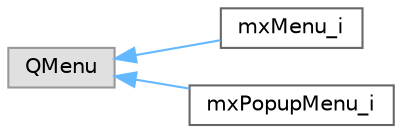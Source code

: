 digraph "类继承关系图"
{
 // LATEX_PDF_SIZE
  bgcolor="transparent";
  edge [fontname=Helvetica,fontsize=10,labelfontname=Helvetica,labelfontsize=10];
  node [fontname=Helvetica,fontsize=10,shape=box,height=0.2,width=0.4];
  rankdir="LR";
  Node0 [label="QMenu",height=0.2,width=0.4,color="grey60", fillcolor="#E0E0E0", style="filled",tooltip=" "];
  Node0 -> Node1 [dir="back",color="steelblue1",style="solid"];
  Node1 [label="mxMenu_i",height=0.2,width=0.4,color="grey40", fillcolor="white", style="filled",URL="$classmx_menu__i.html",tooltip=" "];
  Node0 -> Node2 [dir="back",color="steelblue1",style="solid"];
  Node2 [label="mxPopupMenu_i",height=0.2,width=0.4,color="grey40", fillcolor="white", style="filled",URL="$classmx_popup_menu__i.html",tooltip=" "];
}
